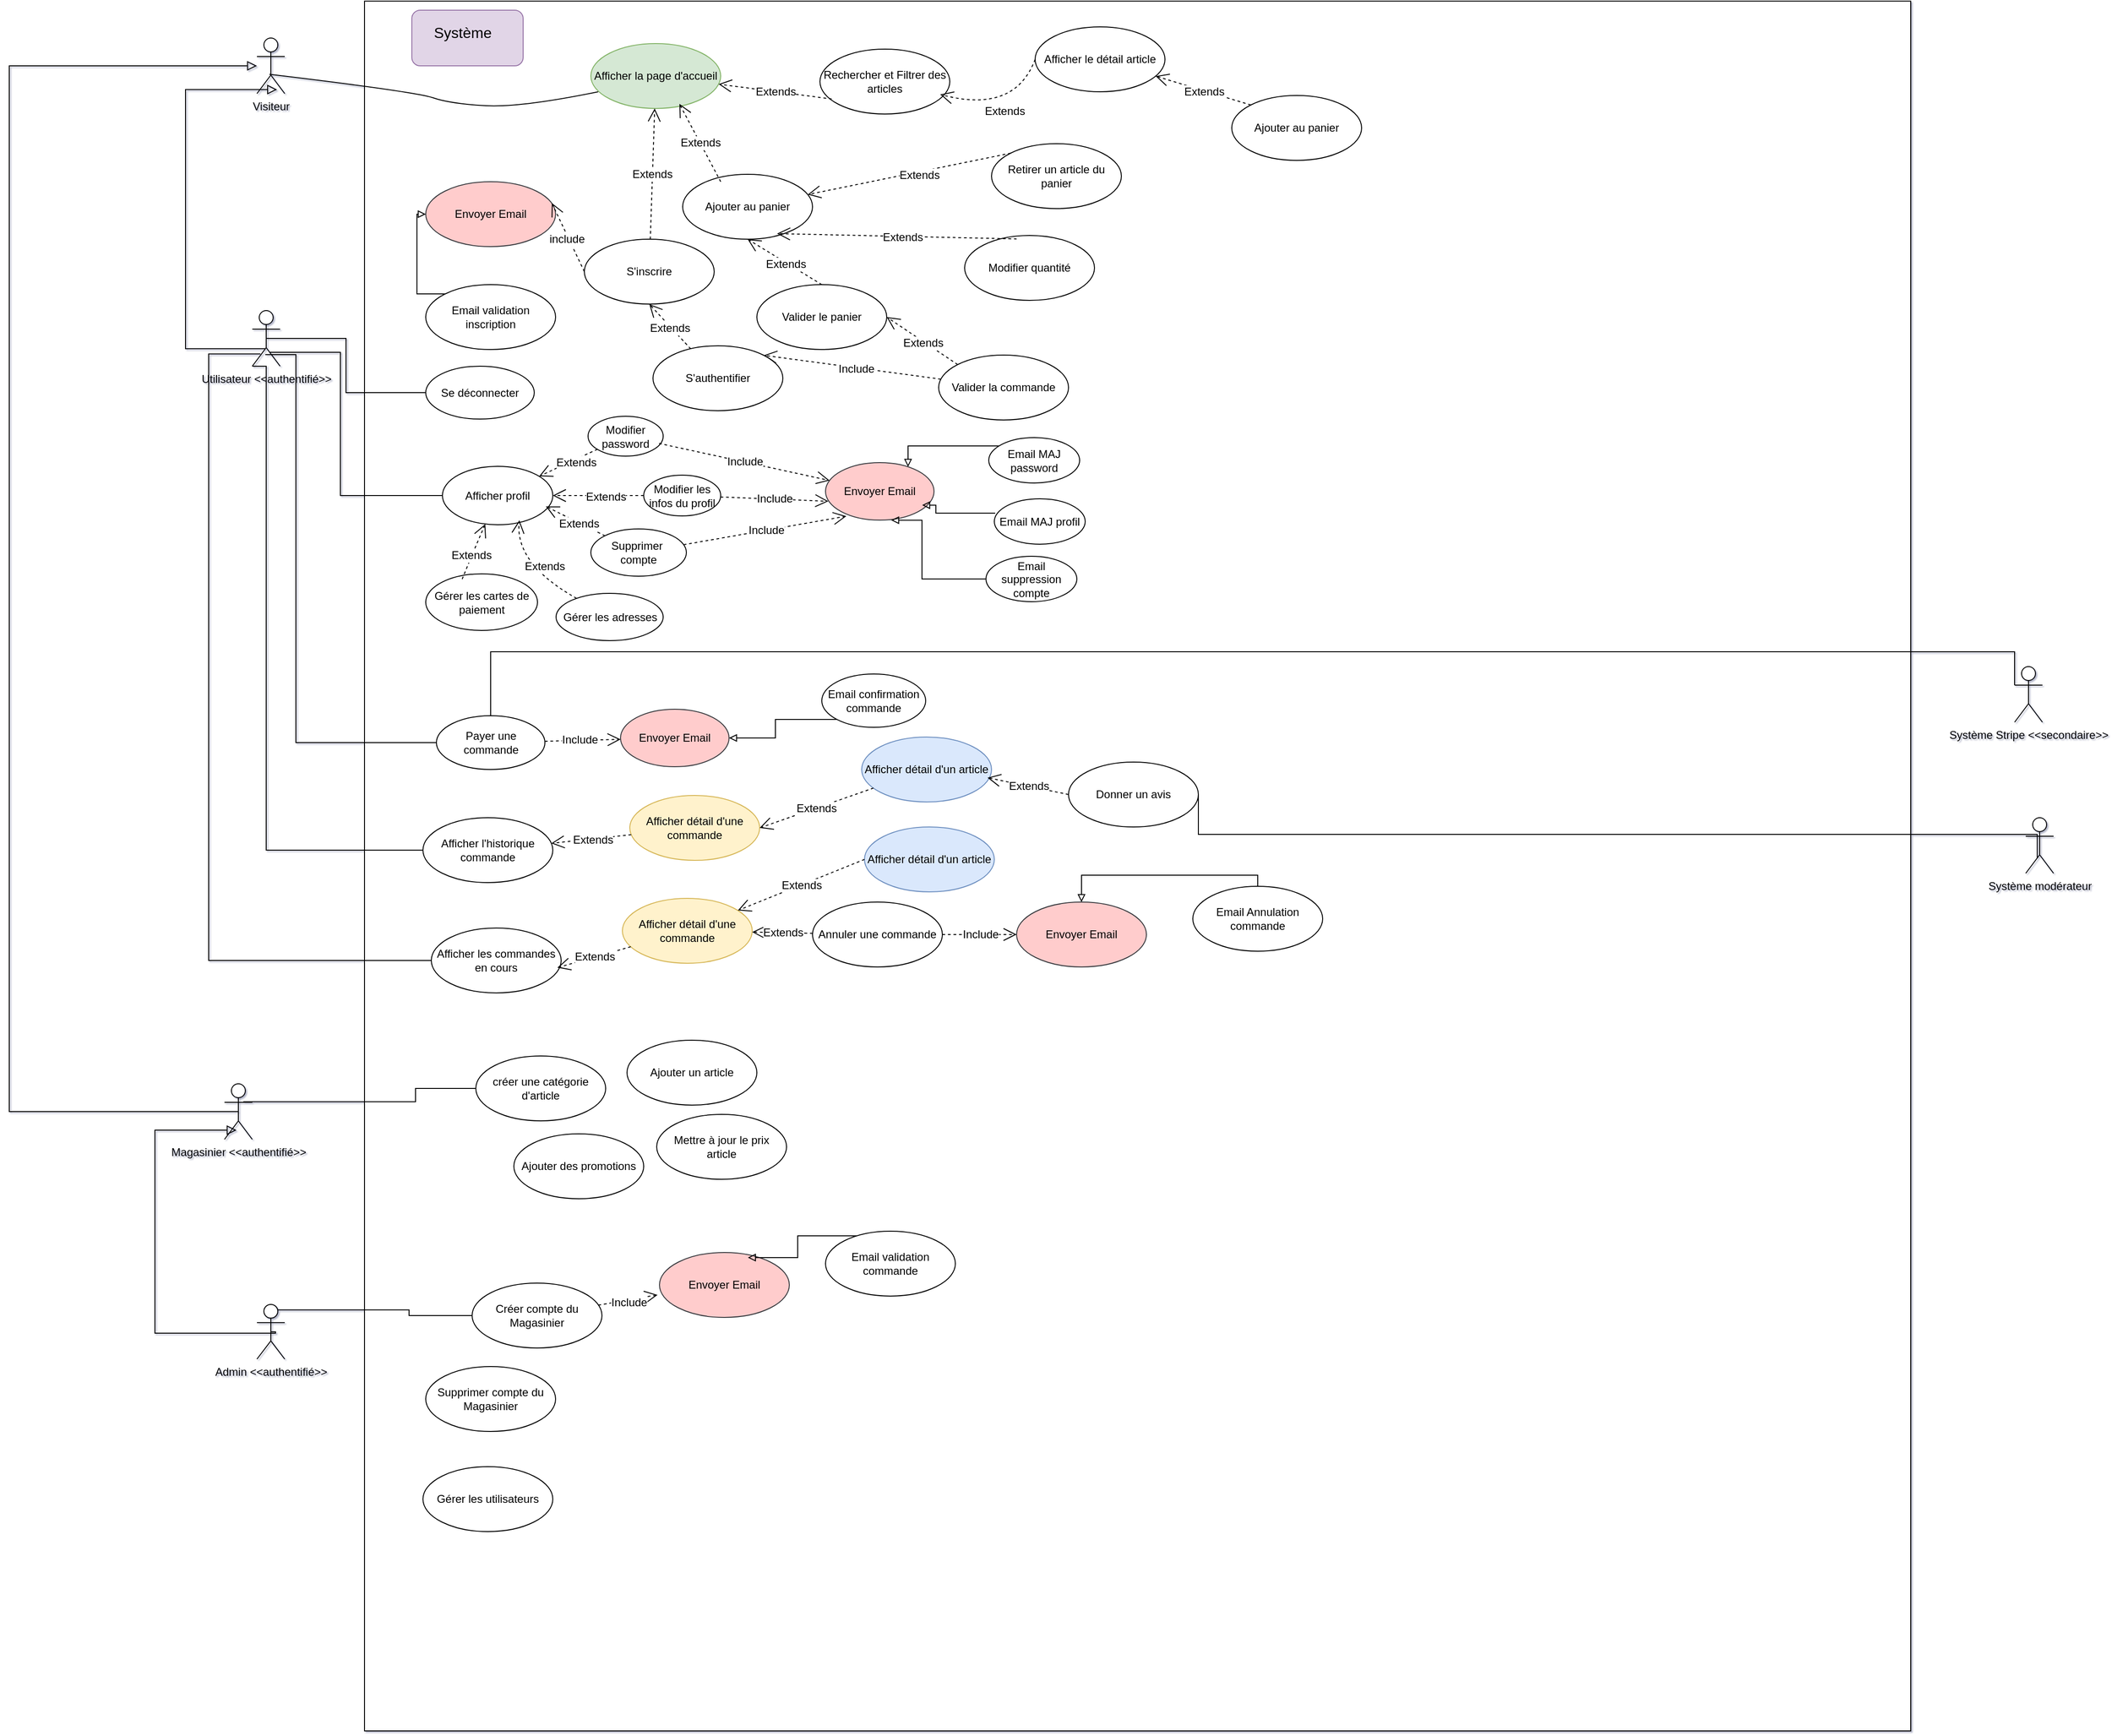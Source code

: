<mxfile version="25.0.1">
  <diagram name="Page-1" id="9c5VqKnEQqEN2nJL3gRs">
    <mxGraphModel dx="4377" dy="2437" grid="0" gridSize="10" guides="1" tooltips="1" connect="1" arrows="1" fold="1" page="0" pageScale="1" pageWidth="827" pageHeight="1169" background="none" math="0" shadow="1">
      <root>
        <mxCell id="0" />
        <mxCell id="1" parent="0" />
        <mxCell id="eptEWOqKpFL5f9zr5Qak-438" value="Visiteur" style="shape=umlActor;verticalLabelPosition=bottom;verticalAlign=top;html=1;" parent="1" vertex="1">
          <mxGeometry x="-490" y="-323" width="30" height="60" as="geometry" />
        </mxCell>
        <mxCell id="eptEWOqKpFL5f9zr5Qak-456" style="edgeStyle=elbowEdgeStyle;rounded=0;orthogonalLoop=1;jettySize=auto;html=1;exitX=0.5;exitY=0.5;exitDx=0;exitDy=0;exitPerimeter=0;fontSize=12;startSize=8;endSize=8;endArrow=block;endFill=0;" parent="1" source="eptEWOqKpFL5f9zr5Qak-439" target="eptEWOqKpFL5f9zr5Qak-438" edge="1">
          <mxGeometry relative="1" as="geometry">
            <Array as="points">
              <mxPoint x="-757" y="259" />
            </Array>
          </mxGeometry>
        </mxCell>
        <mxCell id="eptEWOqKpFL5f9zr5Qak-439" value="Magasinier &amp;lt;&amp;lt;authentifié&amp;gt;&amp;gt;" style="shape=umlActor;verticalLabelPosition=bottom;verticalAlign=top;html=1;" parent="1" vertex="1">
          <mxGeometry x="-525" y="805" width="30" height="60" as="geometry" />
        </mxCell>
        <mxCell id="eptEWOqKpFL5f9zr5Qak-440" value="Utilisateur &amp;lt;&amp;lt;authentifié&amp;gt;&amp;gt;" style="shape=umlActor;verticalLabelPosition=bottom;verticalAlign=top;html=1;" parent="1" vertex="1">
          <mxGeometry x="-495" y="-29" width="30" height="60" as="geometry" />
        </mxCell>
        <mxCell id="eptEWOqKpFL5f9zr5Qak-441" value="Système Stripe &amp;lt;&amp;lt;secondaire&amp;gt;&amp;gt;" style="shape=umlActor;verticalLabelPosition=bottom;verticalAlign=top;html=1;" parent="1" vertex="1">
          <mxGeometry x="1405" y="355" width="30" height="60" as="geometry" />
        </mxCell>
        <mxCell id="eptEWOqKpFL5f9zr5Qak-442" value="" style="rounded=0;whiteSpace=wrap;html=1;" parent="1" vertex="1">
          <mxGeometry x="-374" y="-362.75" width="1667" height="1865.75" as="geometry" />
        </mxCell>
        <mxCell id="eptEWOqKpFL5f9zr5Qak-443" value="" style="rounded=1;whiteSpace=wrap;html=1;fillColor=#e1d5e7;strokeColor=#9673a6;" parent="1" vertex="1">
          <mxGeometry x="-323" y="-353" width="120" height="60" as="geometry" />
        </mxCell>
        <mxCell id="eptEWOqKpFL5f9zr5Qak-444" value="Système" style="text;strokeColor=none;fillColor=none;html=1;align=center;verticalAlign=middle;whiteSpace=wrap;rounded=0;fontSize=16;" parent="1" vertex="1">
          <mxGeometry x="-298" y="-344" width="60" height="30" as="geometry" />
        </mxCell>
        <mxCell id="eptEWOqKpFL5f9zr5Qak-450" value="" style="endArrow=none;html=1;rounded=0;fontSize=12;startSize=8;endSize=8;curved=1;exitX=0.447;exitY=0.653;exitDx=0;exitDy=0;exitPerimeter=0;" parent="1" source="eptEWOqKpFL5f9zr5Qak-438" edge="1">
          <mxGeometry width="50" height="50" relative="1" as="geometry">
            <mxPoint x="299" y="77" as="sourcePoint" />
            <mxPoint x="-122" y="-265" as="targetPoint" />
            <Array as="points">
              <mxPoint x="-319" y="-265" />
              <mxPoint x="-281" y="-252" />
              <mxPoint x="-205" y="-248" />
            </Array>
          </mxGeometry>
        </mxCell>
        <mxCell id="eptEWOqKpFL5f9zr5Qak-453" style="edgeStyle=orthogonalEdgeStyle;rounded=0;orthogonalLoop=1;jettySize=auto;html=1;exitX=0.5;exitY=0.5;exitDx=0;exitDy=0;exitPerimeter=0;fontSize=12;startSize=8;endSize=8;endArrow=block;endFill=0;" parent="1" source="eptEWOqKpFL5f9zr5Qak-451" edge="1">
          <mxGeometry relative="1" as="geometry">
            <Array as="points">
              <mxPoint x="-470" y="1073" />
              <mxPoint x="-470" y="1074" />
              <mxPoint x="-600" y="1074" />
              <mxPoint x="-600" y="855" />
              <mxPoint x="-512" y="855" />
            </Array>
            <mxPoint x="-512" y="855" as="targetPoint" />
          </mxGeometry>
        </mxCell>
        <mxCell id="eptEWOqKpFL5f9zr5Qak-451" value="Admin &amp;lt;&amp;lt;authentifié&amp;gt;&amp;gt;" style="shape=umlActor;verticalLabelPosition=bottom;verticalAlign=top;html=1;" parent="1" vertex="1">
          <mxGeometry x="-490" y="1043" width="30" height="59" as="geometry" />
        </mxCell>
        <mxCell id="eptEWOqKpFL5f9zr5Qak-452" style="edgeStyle=elbowEdgeStyle;rounded=0;orthogonalLoop=1;jettySize=auto;html=1;exitX=0.466;exitY=0.686;exitDx=0;exitDy=0;exitPerimeter=0;entryX=0.722;entryY=0.927;entryDx=0;entryDy=0;entryPerimeter=0;fontSize=12;startSize=8;endSize=8;endArrow=block;endFill=0;" parent="1" source="eptEWOqKpFL5f9zr5Qak-440" target="eptEWOqKpFL5f9zr5Qak-438" edge="1">
          <mxGeometry relative="1" as="geometry">
            <Array as="points">
              <mxPoint x="-567" y="-89" />
            </Array>
          </mxGeometry>
        </mxCell>
        <mxCell id="eptEWOqKpFL5f9zr5Qak-458" value="Rechercher et Filtrer des articles" style="ellipse;whiteSpace=wrap;html=1;" parent="1" vertex="1">
          <mxGeometry x="117" y="-311" width="140" height="70" as="geometry" />
        </mxCell>
        <mxCell id="eptEWOqKpFL5f9zr5Qak-459" value="Afficher la page d&#39;accueil" style="ellipse;whiteSpace=wrap;html=1;fillColor=#d5e8d4;strokeColor=#82b366;" parent="1" vertex="1">
          <mxGeometry x="-130" y="-317" width="140" height="70" as="geometry" />
        </mxCell>
        <mxCell id="eptEWOqKpFL5f9zr5Qak-460" value="Extends" style="endArrow=open;endSize=12;dashed=1;html=1;rounded=0;fontSize=12;curved=1;exitX=0.09;exitY=0.768;exitDx=0;exitDy=0;exitPerimeter=0;" parent="1" source="eptEWOqKpFL5f9zr5Qak-458" target="eptEWOqKpFL5f9zr5Qak-459" edge="1">
          <mxGeometry x="-0.004" width="160" relative="1" as="geometry">
            <mxPoint x="62" y="-177" as="sourcePoint" />
            <mxPoint x="222" y="-177" as="targetPoint" />
            <mxPoint as="offset" />
          </mxGeometry>
        </mxCell>
        <mxCell id="eptEWOqKpFL5f9zr5Qak-461" value="Afficher le détail article" style="ellipse;whiteSpace=wrap;html=1;" parent="1" vertex="1">
          <mxGeometry x="349" y="-335" width="140" height="70" as="geometry" />
        </mxCell>
        <mxCell id="eptEWOqKpFL5f9zr5Qak-462" value="Extends" style="endArrow=open;endSize=12;dashed=1;html=1;rounded=0;fontSize=12;curved=1;exitX=0;exitY=0.5;exitDx=0;exitDy=0;entryX=0.926;entryY=0.698;entryDx=0;entryDy=0;entryPerimeter=0;" parent="1" source="eptEWOqKpFL5f9zr5Qak-461" target="eptEWOqKpFL5f9zr5Qak-458" edge="1">
          <mxGeometry x="0.01" width="160" relative="1" as="geometry">
            <mxPoint x="438" y="-216" as="sourcePoint" />
            <mxPoint x="315" y="-221" as="targetPoint" />
            <Array as="points">
              <mxPoint x="327" y="-241" />
            </Array>
            <mxPoint as="offset" />
          </mxGeometry>
        </mxCell>
        <mxCell id="eptEWOqKpFL5f9zr5Qak-463" value="Ajouter au panier" style="ellipse;whiteSpace=wrap;html=1;" parent="1" vertex="1">
          <mxGeometry x="561" y="-261" width="140" height="70" as="geometry" />
        </mxCell>
        <mxCell id="eptEWOqKpFL5f9zr5Qak-465" value="Extends" style="endArrow=open;endSize=12;dashed=1;html=1;rounded=0;fontSize=12;curved=1;exitX=0;exitY=0;exitDx=0;exitDy=0;" parent="1" source="eptEWOqKpFL5f9zr5Qak-463" target="eptEWOqKpFL5f9zr5Qak-461" edge="1">
          <mxGeometry x="-0.033" y="1" width="160" relative="1" as="geometry">
            <mxPoint x="607" y="-241" as="sourcePoint" />
            <mxPoint x="512" y="-249" as="targetPoint" />
            <mxPoint as="offset" />
          </mxGeometry>
        </mxCell>
        <mxCell id="eptEWOqKpFL5f9zr5Qak-466" value="Ajouter au panier" style="ellipse;whiteSpace=wrap;html=1;" parent="1" vertex="1">
          <mxGeometry x="-31" y="-176" width="140" height="70" as="geometry" />
        </mxCell>
        <mxCell id="eptEWOqKpFL5f9zr5Qak-467" value="Extends" style="endArrow=open;endSize=12;dashed=1;html=1;rounded=0;fontSize=12;curved=1;exitX=0.293;exitY=0.114;exitDx=0;exitDy=0;exitPerimeter=0;entryX=0.682;entryY=0.929;entryDx=0;entryDy=0;entryPerimeter=0;" parent="1" source="eptEWOqKpFL5f9zr5Qak-466" target="eptEWOqKpFL5f9zr5Qak-459" edge="1">
          <mxGeometry x="-0.004" width="160" relative="1" as="geometry">
            <mxPoint x="94" y="-221" as="sourcePoint" />
            <mxPoint x="7" y="-226" as="targetPoint" />
            <mxPoint as="offset" />
          </mxGeometry>
        </mxCell>
        <mxCell id="eptEWOqKpFL5f9zr5Qak-468" value="Retirer un article du panier" style="ellipse;whiteSpace=wrap;html=1;" parent="1" vertex="1">
          <mxGeometry x="302" y="-209" width="140" height="70" as="geometry" />
        </mxCell>
        <mxCell id="eptEWOqKpFL5f9zr5Qak-469" value="Extends" style="endArrow=open;endSize=12;dashed=1;html=1;rounded=0;fontSize=12;curved=1;exitX=0;exitY=0;exitDx=0;exitDy=0;" parent="1" source="eptEWOqKpFL5f9zr5Qak-468" target="eptEWOqKpFL5f9zr5Qak-466" edge="1">
          <mxGeometry x="-0.093" y="4" width="160" relative="1" as="geometry">
            <mxPoint x="313" y="-135" as="sourcePoint" />
            <mxPoint x="243" y="-181" as="targetPoint" />
            <mxPoint as="offset" />
          </mxGeometry>
        </mxCell>
        <mxCell id="eptEWOqKpFL5f9zr5Qak-470" value="Modifier quantité" style="ellipse;whiteSpace=wrap;html=1;" parent="1" vertex="1">
          <mxGeometry x="273" y="-110" width="140" height="70" as="geometry" />
        </mxCell>
        <mxCell id="eptEWOqKpFL5f9zr5Qak-471" value="Extends" style="endArrow=open;endSize=12;dashed=1;html=1;rounded=0;fontSize=12;curved=1;exitX=0.4;exitY=0.053;exitDx=0;exitDy=0;entryX=0.727;entryY=0.914;entryDx=0;entryDy=0;entryPerimeter=0;exitPerimeter=0;" parent="1" source="eptEWOqKpFL5f9zr5Qak-470" target="eptEWOqKpFL5f9zr5Qak-466" edge="1">
          <mxGeometry x="-0.051" y="1" width="160" relative="1" as="geometry">
            <mxPoint x="183" y="-101" as="sourcePoint" />
            <mxPoint x="63" y="-104" as="targetPoint" />
            <mxPoint x="-1" as="offset" />
          </mxGeometry>
        </mxCell>
        <mxCell id="eptEWOqKpFL5f9zr5Qak-472" value="Valider le panier" style="ellipse;whiteSpace=wrap;html=1;" parent="1" vertex="1">
          <mxGeometry x="49" y="-57" width="140" height="70" as="geometry" />
        </mxCell>
        <mxCell id="eptEWOqKpFL5f9zr5Qak-477" value="Extends" style="endArrow=open;endSize=12;dashed=1;html=1;rounded=0;fontSize=12;curved=1;exitX=0.5;exitY=0;exitDx=0;exitDy=0;entryX=0.5;entryY=1;entryDx=0;entryDy=0;" parent="1" source="eptEWOqKpFL5f9zr5Qak-472" target="eptEWOqKpFL5f9zr5Qak-466" edge="1">
          <mxGeometry x="-0.051" y="1" width="160" relative="1" as="geometry">
            <mxPoint x="178" y="-76" as="sourcePoint" />
            <mxPoint x="-6" y="-77" as="targetPoint" />
            <mxPoint x="-1" as="offset" />
          </mxGeometry>
        </mxCell>
        <mxCell id="eptEWOqKpFL5f9zr5Qak-478" value="Valider la commande" style="ellipse;whiteSpace=wrap;html=1;" parent="1" vertex="1">
          <mxGeometry x="245" y="19" width="140" height="70" as="geometry" />
        </mxCell>
        <mxCell id="eptEWOqKpFL5f9zr5Qak-479" value="S&#39;authentifier" style="ellipse;whiteSpace=wrap;html=1;" parent="1" vertex="1">
          <mxGeometry x="-63" y="9" width="140" height="70" as="geometry" />
        </mxCell>
        <mxCell id="eptEWOqKpFL5f9zr5Qak-480" value="Extends" style="endArrow=open;endSize=12;dashed=1;html=1;rounded=0;fontSize=12;curved=1;exitX=0;exitY=0;exitDx=0;exitDy=0;entryX=1;entryY=0.5;entryDx=0;entryDy=0;" parent="1" source="eptEWOqKpFL5f9zr5Qak-478" target="eptEWOqKpFL5f9zr5Qak-472" edge="1">
          <mxGeometry x="-0.051" y="1" width="160" relative="1" as="geometry">
            <mxPoint x="261" y="-28" as="sourcePoint" />
            <mxPoint x="77" y="-29" as="targetPoint" />
            <mxPoint x="-1" as="offset" />
          </mxGeometry>
        </mxCell>
        <mxCell id="eptEWOqKpFL5f9zr5Qak-481" value="Include" style="endArrow=open;endSize=12;dashed=1;html=1;rounded=0;fontSize=12;curved=1;entryX=1;entryY=0;entryDx=0;entryDy=0;" parent="1" source="eptEWOqKpFL5f9zr5Qak-478" target="eptEWOqKpFL5f9zr5Qak-479" edge="1">
          <mxGeometry x="-0.051" y="1" width="160" relative="1" as="geometry">
            <mxPoint x="265" y="57" as="sourcePoint" />
            <mxPoint x="140" y="34" as="targetPoint" />
            <mxPoint x="-1" as="offset" />
          </mxGeometry>
        </mxCell>
        <mxCell id="eptEWOqKpFL5f9zr5Qak-482" value="S&#39;inscrire" style="ellipse;whiteSpace=wrap;html=1;" parent="1" vertex="1">
          <mxGeometry x="-137" y="-106" width="140" height="70" as="geometry" />
        </mxCell>
        <mxCell id="eptEWOqKpFL5f9zr5Qak-483" value="Extends" style="endArrow=open;endSize=12;dashed=1;html=1;rounded=0;fontSize=12;curved=1;" parent="1" source="eptEWOqKpFL5f9zr5Qak-482" target="eptEWOqKpFL5f9zr5Qak-459" edge="1">
          <mxGeometry x="-0.004" width="160" relative="1" as="geometry">
            <mxPoint x="-108" y="-137" as="sourcePoint" />
            <mxPoint x="-121" y="-203" as="targetPoint" />
            <mxPoint as="offset" />
          </mxGeometry>
        </mxCell>
        <mxCell id="eptEWOqKpFL5f9zr5Qak-484" value="Extends" style="endArrow=open;endSize=12;dashed=1;html=1;rounded=0;fontSize=12;curved=1;entryX=0.5;entryY=1;entryDx=0;entryDy=0;" parent="1" source="eptEWOqKpFL5f9zr5Qak-479" target="eptEWOqKpFL5f9zr5Qak-482" edge="1">
          <mxGeometry x="-0.051" y="1" width="160" relative="1" as="geometry">
            <mxPoint x="117" y="161" as="sourcePoint" />
            <mxPoint x="-8" y="138" as="targetPoint" />
            <mxPoint x="-1" as="offset" />
          </mxGeometry>
        </mxCell>
        <mxCell id="eptEWOqKpFL5f9zr5Qak-486" value="Donner un avis" style="ellipse;whiteSpace=wrap;html=1;" parent="1" vertex="1">
          <mxGeometry x="385" y="458" width="140" height="70" as="geometry" />
        </mxCell>
        <mxCell id="eptEWOqKpFL5f9zr5Qak-487" value="Afficher détail d&#39;un article" style="ellipse;whiteSpace=wrap;html=1;fillColor=#dae8fc;strokeColor=#6c8ebf;" parent="1" vertex="1">
          <mxGeometry x="162" y="431" width="140" height="70" as="geometry" />
        </mxCell>
        <mxCell id="eptEWOqKpFL5f9zr5Qak-490" value="Afficher l&#39;historique commande" style="ellipse;whiteSpace=wrap;html=1;" parent="1" vertex="1">
          <mxGeometry x="-311" y="518" width="140" height="70" as="geometry" />
        </mxCell>
        <mxCell id="TKQqoJFlodi9gz9uk7SD-3" value="Afficher les commandes en cours" style="ellipse;whiteSpace=wrap;html=1;" parent="1" vertex="1">
          <mxGeometry x="-302" y="637" width="140" height="70" as="geometry" />
        </mxCell>
        <mxCell id="TKQqoJFlodi9gz9uk7SD-8" value="" style="endArrow=none;html=1;rounded=0;exitX=0.5;exitY=0;exitDx=0;exitDy=0;entryX=0;entryY=0.333;entryDx=0;entryDy=0;entryPerimeter=0;edgeStyle=elbowEdgeStyle;elbow=vertical;" parent="1" source="gUUMjSr0hA3NpXQRJFyO-8" target="eptEWOqKpFL5f9zr5Qak-441" edge="1">
          <mxGeometry width="50" height="50" relative="1" as="geometry">
            <mxPoint x="-234" y="342.02" as="sourcePoint" />
            <mxPoint x="1419.66" y="197" as="targetPoint" />
            <Array as="points">
              <mxPoint x="599" y="339" />
            </Array>
          </mxGeometry>
        </mxCell>
        <mxCell id="gUUMjSr0hA3NpXQRJFyO-1" value="Envoyer Email" style="ellipse;whiteSpace=wrap;html=1;fillColor=#ffcccc;strokeColor=#36393d;" vertex="1" parent="1">
          <mxGeometry x="-308" y="-168" width="140" height="70" as="geometry" />
        </mxCell>
        <mxCell id="gUUMjSr0hA3NpXQRJFyO-2" value="Email validation inscription" style="ellipse;whiteSpace=wrap;html=1;" vertex="1" parent="1">
          <mxGeometry x="-308" y="-57" width="140" height="70" as="geometry" />
        </mxCell>
        <mxCell id="gUUMjSr0hA3NpXQRJFyO-3" style="edgeStyle=elbowEdgeStyle;rounded=0;orthogonalLoop=1;jettySize=auto;html=1;fontSize=12;endArrow=block;endFill=0;" edge="1" parent="1" source="gUUMjSr0hA3NpXQRJFyO-2" target="gUUMjSr0hA3NpXQRJFyO-1">
          <mxGeometry relative="1" as="geometry">
            <Array as="points">
              <mxPoint x="-317.5" y="-47" />
            </Array>
            <mxPoint x="-231.5" y="54" as="sourcePoint" />
            <mxPoint x="-218.5" y="-225" as="targetPoint" />
          </mxGeometry>
        </mxCell>
        <mxCell id="gUUMjSr0hA3NpXQRJFyO-4" value="include" style="endArrow=open;endSize=12;dashed=1;html=1;rounded=0;fontSize=12;curved=1;entryX=0.971;entryY=0.329;entryDx=0;entryDy=0;entryPerimeter=0;exitX=0;exitY=0.5;exitDx=0;exitDy=0;" edge="1" parent="1" source="eptEWOqKpFL5f9zr5Qak-482" target="gUUMjSr0hA3NpXQRJFyO-1">
          <mxGeometry x="-0.051" y="1" width="160" relative="1" as="geometry">
            <mxPoint x="-148" y="-62" as="sourcePoint" />
            <mxPoint x="-119" y="-179" as="targetPoint" />
            <mxPoint x="-1" as="offset" />
          </mxGeometry>
        </mxCell>
        <mxCell id="gUUMjSr0hA3NpXQRJFyO-5" value="Se déconnecter" style="ellipse;whiteSpace=wrap;html=1;" vertex="1" parent="1">
          <mxGeometry x="-308" y="31" width="117" height="57" as="geometry" />
        </mxCell>
        <mxCell id="gUUMjSr0hA3NpXQRJFyO-6" value="" style="endArrow=none;html=1;rounded=0;fontSize=12;startSize=8;endSize=8;exitX=0.5;exitY=0.5;exitDx=0;exitDy=0;exitPerimeter=0;edgeStyle=elbowEdgeStyle;" edge="1" parent="1" source="eptEWOqKpFL5f9zr5Qak-440" target="gUUMjSr0hA3NpXQRJFyO-5">
          <mxGeometry width="50" height="50" relative="1" as="geometry">
            <mxPoint x="-482" y="27" as="sourcePoint" />
            <mxPoint x="-189" y="78" as="targetPoint" />
          </mxGeometry>
        </mxCell>
        <mxCell id="gUUMjSr0hA3NpXQRJFyO-8" value="Payer une commande" style="ellipse;whiteSpace=wrap;html=1;" vertex="1" parent="1">
          <mxGeometry x="-296.5" y="408" width="117" height="58" as="geometry" />
        </mxCell>
        <mxCell id="gUUMjSr0hA3NpXQRJFyO-9" value="Envoyer Email" style="ellipse;whiteSpace=wrap;html=1;fillColor=#ffcccc;strokeColor=#36393d;" vertex="1" parent="1">
          <mxGeometry x="-98" y="401" width="117" height="62" as="geometry" />
        </mxCell>
        <mxCell id="gUUMjSr0hA3NpXQRJFyO-10" value="Include" style="endArrow=open;endSize=12;dashed=1;html=1;rounded=0;fontSize=12;curved=1;" edge="1" parent="1" source="gUUMjSr0hA3NpXQRJFyO-8" target="gUUMjSr0hA3NpXQRJFyO-9">
          <mxGeometry x="-0.051" y="1" width="160" relative="1" as="geometry">
            <mxPoint x="-67" y="334" as="sourcePoint" />
            <mxPoint x="-117" y="257" as="targetPoint" />
            <mxPoint x="-1" as="offset" />
          </mxGeometry>
        </mxCell>
        <mxCell id="gUUMjSr0hA3NpXQRJFyO-11" value="Email confirmation commande" style="ellipse;whiteSpace=wrap;html=1;" vertex="1" parent="1">
          <mxGeometry x="119" y="363" width="112" height="57.5" as="geometry" />
        </mxCell>
        <mxCell id="gUUMjSr0hA3NpXQRJFyO-12" style="edgeStyle=elbowEdgeStyle;rounded=0;orthogonalLoop=1;jettySize=auto;html=1;fontSize=12;endArrow=block;endFill=0;exitX=0;exitY=1;exitDx=0;exitDy=0;entryX=1;entryY=0.5;entryDx=0;entryDy=0;" edge="1" parent="1" source="gUUMjSr0hA3NpXQRJFyO-11" target="gUUMjSr0hA3NpXQRJFyO-9">
          <mxGeometry relative="1" as="geometry">
            <Array as="points">
              <mxPoint x="69" y="365" />
            </Array>
            <mxPoint x="-31" y="394" as="sourcePoint" />
            <mxPoint x="-52" y="308" as="targetPoint" />
          </mxGeometry>
        </mxCell>
        <mxCell id="gUUMjSr0hA3NpXQRJFyO-15" value="" style="endArrow=none;html=1;rounded=0;edgeStyle=elbowEdgeStyle;" edge="1" parent="1" target="gUUMjSr0hA3NpXQRJFyO-8">
          <mxGeometry width="50" height="50" relative="1" as="geometry">
            <mxPoint x="-481" y="18.5" as="sourcePoint" />
            <mxPoint x="140" y="461.5" as="targetPoint" />
            <Array as="points">
              <mxPoint x="-448" y="132" />
            </Array>
          </mxGeometry>
        </mxCell>
        <mxCell id="gUUMjSr0hA3NpXQRJFyO-16" value="" style="endArrow=none;html=1;rounded=0;exitX=0;exitY=1;exitDx=0;exitDy=0;exitPerimeter=0;edgeStyle=elbowEdgeStyle;" edge="1" parent="1" source="eptEWOqKpFL5f9zr5Qak-440" target="eptEWOqKpFL5f9zr5Qak-490">
          <mxGeometry width="50" height="50" relative="1" as="geometry">
            <mxPoint x="-511" y="178" as="sourcePoint" />
            <mxPoint x="-296" y="354.5" as="targetPoint" />
            <Array as="points">
              <mxPoint x="-480" y="191" />
            </Array>
          </mxGeometry>
        </mxCell>
        <mxCell id="gUUMjSr0hA3NpXQRJFyO-17" value="Afficher détail d&#39;une commande" style="ellipse;whiteSpace=wrap;html=1;fillColor=#fff2cc;strokeColor=#d6b656;" vertex="1" parent="1">
          <mxGeometry x="-88" y="494" width="140" height="70" as="geometry" />
        </mxCell>
        <mxCell id="gUUMjSr0hA3NpXQRJFyO-18" value="Extends" style="endArrow=open;endSize=12;dashed=1;html=1;rounded=0;fontSize=12;curved=1;" edge="1" parent="1" source="gUUMjSr0hA3NpXQRJFyO-17" target="eptEWOqKpFL5f9zr5Qak-490">
          <mxGeometry x="-0.051" y="1" width="160" relative="1" as="geometry">
            <mxPoint x="-46" y="542" as="sourcePoint" />
            <mxPoint x="-96" y="465" as="targetPoint" />
            <mxPoint x="-1" as="offset" />
          </mxGeometry>
        </mxCell>
        <mxCell id="gUUMjSr0hA3NpXQRJFyO-20" value="Extends" style="endArrow=open;endSize=12;dashed=1;html=1;rounded=0;fontSize=12;curved=1;entryX=1;entryY=0.5;entryDx=0;entryDy=0;" edge="1" parent="1" source="eptEWOqKpFL5f9zr5Qak-487" target="gUUMjSr0hA3NpXQRJFyO-17">
          <mxGeometry x="0.012" width="160" relative="1" as="geometry">
            <mxPoint x="182" y="320" as="sourcePoint" />
            <mxPoint x="101" y="320" as="targetPoint" />
            <mxPoint x="1" as="offset" />
          </mxGeometry>
        </mxCell>
        <mxCell id="gUUMjSr0hA3NpXQRJFyO-21" value="Extends" style="endArrow=open;endSize=12;dashed=1;html=1;rounded=0;fontSize=12;curved=1;entryX=0.969;entryY=0.626;entryDx=0;entryDy=0;exitX=0;exitY=0.5;exitDx=0;exitDy=0;entryPerimeter=0;" edge="1" parent="1" source="eptEWOqKpFL5f9zr5Qak-486" target="eptEWOqKpFL5f9zr5Qak-487">
          <mxGeometry x="-0.012" width="160" relative="1" as="geometry">
            <mxPoint x="397" y="330" as="sourcePoint" />
            <mxPoint x="316" y="330" as="targetPoint" />
            <mxPoint as="offset" />
          </mxGeometry>
        </mxCell>
        <mxCell id="gUUMjSr0hA3NpXQRJFyO-23" value="" style="endArrow=none;html=1;rounded=0;exitX=0.292;exitY=0.779;exitDx=0;exitDy=0;exitPerimeter=0;edgeStyle=elbowEdgeStyle;" edge="1" parent="1" source="eptEWOqKpFL5f9zr5Qak-440" target="TKQqoJFlodi9gz9uk7SD-3">
          <mxGeometry width="50" height="50" relative="1" as="geometry">
            <mxPoint x="-541" y="72" as="sourcePoint" />
            <mxPoint x="-323" y="381" as="targetPoint" />
            <Array as="points">
              <mxPoint x="-542" y="224" />
            </Array>
          </mxGeometry>
        </mxCell>
        <mxCell id="gUUMjSr0hA3NpXQRJFyO-24" value="Afficher détail d&#39;une commande" style="ellipse;whiteSpace=wrap;html=1;fillColor=#fff2cc;strokeColor=#d6b656;" vertex="1" parent="1">
          <mxGeometry x="-96" y="605" width="140" height="70" as="geometry" />
        </mxCell>
        <mxCell id="gUUMjSr0hA3NpXQRJFyO-25" value="Extends" style="endArrow=open;endSize=12;dashed=1;html=1;rounded=0;fontSize=12;curved=1;entryX=0.971;entryY=0.61;entryDx=0;entryDy=0;entryPerimeter=0;" edge="1" parent="1" source="gUUMjSr0hA3NpXQRJFyO-24" target="TKQqoJFlodi9gz9uk7SD-3">
          <mxGeometry x="-0.012" width="160" relative="1" as="geometry">
            <mxPoint x="-58" y="439" as="sourcePoint" />
            <mxPoint x="-139" y="439" as="targetPoint" />
            <mxPoint as="offset" />
          </mxGeometry>
        </mxCell>
        <mxCell id="gUUMjSr0hA3NpXQRJFyO-26" value="Afficher détail d&#39;un article" style="ellipse;whiteSpace=wrap;html=1;fillColor=#dae8fc;strokeColor=#6c8ebf;" vertex="1" parent="1">
          <mxGeometry x="165" y="528" width="140" height="70" as="geometry" />
        </mxCell>
        <mxCell id="gUUMjSr0hA3NpXQRJFyO-27" value="Extends" style="endArrow=open;endSize=12;dashed=1;html=1;rounded=0;fontSize=12;curved=1;exitX=0;exitY=0.5;exitDx=0;exitDy=0;" edge="1" parent="1" source="gUUMjSr0hA3NpXQRJFyO-26" target="gUUMjSr0hA3NpXQRJFyO-24">
          <mxGeometry x="0.012" width="160" relative="1" as="geometry">
            <mxPoint x="152" y="453.09" as="sourcePoint" />
            <mxPoint x="71" y="453.09" as="targetPoint" />
            <mxPoint x="1" as="offset" />
          </mxGeometry>
        </mxCell>
        <mxCell id="gUUMjSr0hA3NpXQRJFyO-28" value="Annuler une commande" style="ellipse;whiteSpace=wrap;html=1;" vertex="1" parent="1">
          <mxGeometry x="109" y="609" width="140" height="70" as="geometry" />
        </mxCell>
        <mxCell id="gUUMjSr0hA3NpXQRJFyO-29" value="Extends" style="endArrow=open;endSize=12;dashed=1;html=1;rounded=0;fontSize=12;curved=1;" edge="1" parent="1" source="gUUMjSr0hA3NpXQRJFyO-28" target="gUUMjSr0hA3NpXQRJFyO-24">
          <mxGeometry x="0.012" width="160" relative="1" as="geometry">
            <mxPoint x="147" y="525" as="sourcePoint" />
            <mxPoint x="53" y="519" as="targetPoint" />
            <mxPoint x="1" as="offset" />
          </mxGeometry>
        </mxCell>
        <mxCell id="gUUMjSr0hA3NpXQRJFyO-30" value="Envoyer Email" style="ellipse;whiteSpace=wrap;html=1;fillColor=#ffcccc;strokeColor=#36393d;" vertex="1" parent="1">
          <mxGeometry x="329" y="609" width="140" height="70" as="geometry" />
        </mxCell>
        <mxCell id="gUUMjSr0hA3NpXQRJFyO-31" value="Include" style="endArrow=open;endSize=12;dashed=1;html=1;rounded=0;fontSize=12;curved=1;exitX=1;exitY=0.5;exitDx=0;exitDy=0;entryX=0;entryY=0.5;entryDx=0;entryDy=0;" edge="1" parent="1" source="gUUMjSr0hA3NpXQRJFyO-28" target="gUUMjSr0hA3NpXQRJFyO-30">
          <mxGeometry x="0.029" width="160" relative="1" as="geometry">
            <mxPoint x="268" y="547" as="sourcePoint" />
            <mxPoint x="330" y="548" as="targetPoint" />
            <mxPoint as="offset" />
            <Array as="points" />
          </mxGeometry>
        </mxCell>
        <mxCell id="gUUMjSr0hA3NpXQRJFyO-32" value="Email Annulation commande" style="ellipse;whiteSpace=wrap;html=1;" vertex="1" parent="1">
          <mxGeometry x="519" y="592" width="140" height="70" as="geometry" />
        </mxCell>
        <mxCell id="gUUMjSr0hA3NpXQRJFyO-33" style="edgeStyle=elbowEdgeStyle;rounded=0;orthogonalLoop=1;jettySize=auto;html=1;fontSize=12;endArrow=block;endFill=0;" edge="1" parent="1" source="gUUMjSr0hA3NpXQRJFyO-32" target="gUUMjSr0hA3NpXQRJFyO-30">
          <mxGeometry relative="1" as="geometry">
            <Array as="points">
              <mxPoint x="477" y="580" />
            </Array>
            <mxPoint x="445" y="432" as="sourcePoint" />
            <mxPoint x="377" y="433" as="targetPoint" />
          </mxGeometry>
        </mxCell>
        <mxCell id="gUUMjSr0hA3NpXQRJFyO-34" value="Afficher profil" style="ellipse;whiteSpace=wrap;html=1;" vertex="1" parent="1">
          <mxGeometry x="-290" y="139" width="119" height="63" as="geometry" />
        </mxCell>
        <mxCell id="gUUMjSr0hA3NpXQRJFyO-35" value="" style="endArrow=none;html=1;rounded=0;fontSize=12;startSize=8;endSize=8;exitX=0.623;exitY=0.751;exitDx=0;exitDy=0;exitPerimeter=0;edgeStyle=elbowEdgeStyle;" edge="1" parent="1" source="eptEWOqKpFL5f9zr5Qak-440" target="gUUMjSr0hA3NpXQRJFyO-34">
          <mxGeometry width="50" height="50" relative="1" as="geometry">
            <mxPoint x="-475" y="54" as="sourcePoint" />
            <mxPoint x="-272" y="117" as="targetPoint" />
            <Array as="points">
              <mxPoint x="-400" y="81" />
            </Array>
          </mxGeometry>
        </mxCell>
        <mxCell id="gUUMjSr0hA3NpXQRJFyO-36" value="Modifier les infos du profil" style="ellipse;whiteSpace=wrap;html=1;" vertex="1" parent="1">
          <mxGeometry x="-73" y="148.5" width="83" height="44" as="geometry" />
        </mxCell>
        <mxCell id="gUUMjSr0hA3NpXQRJFyO-37" value="Modifier password" style="ellipse;whiteSpace=wrap;html=1;" vertex="1" parent="1">
          <mxGeometry x="-133" y="85" width="81" height="43" as="geometry" />
        </mxCell>
        <mxCell id="gUUMjSr0hA3NpXQRJFyO-38" value="Extends" style="endArrow=open;endSize=12;dashed=1;html=1;rounded=0;fontSize=12;curved=1;" edge="1" parent="1" source="gUUMjSr0hA3NpXQRJFyO-37" target="gUUMjSr0hA3NpXQRJFyO-34">
          <mxGeometry x="-0.221" y="3" width="160" relative="1" as="geometry">
            <mxPoint x="-102" y="133" as="sourcePoint" />
            <mxPoint x="-179" y="82" as="targetPoint" />
            <mxPoint as="offset" />
          </mxGeometry>
        </mxCell>
        <mxCell id="gUUMjSr0hA3NpXQRJFyO-39" value="Extends" style="endArrow=open;endSize=12;dashed=1;html=1;rounded=0;fontSize=12;curved=1;" edge="1" parent="1" source="gUUMjSr0hA3NpXQRJFyO-36" target="gUUMjSr0hA3NpXQRJFyO-34">
          <mxGeometry x="-0.148" y="1" width="160" relative="1" as="geometry">
            <mxPoint x="-137" y="110" as="sourcePoint" />
            <mxPoint x="-188" y="140" as="targetPoint" />
            <mxPoint as="offset" />
          </mxGeometry>
        </mxCell>
        <mxCell id="gUUMjSr0hA3NpXQRJFyO-40" value="Supprimer&amp;nbsp; compte" style="ellipse;whiteSpace=wrap;html=1;" vertex="1" parent="1">
          <mxGeometry x="-130" y="206.5" width="103" height="51" as="geometry" />
        </mxCell>
        <mxCell id="gUUMjSr0hA3NpXQRJFyO-41" value="Extends" style="endArrow=open;endSize=12;dashed=1;html=1;rounded=0;fontSize=12;curved=1;entryX=0.937;entryY=0.686;entryDx=0;entryDy=0;entryPerimeter=0;" edge="1" parent="1" source="gUUMjSr0hA3NpXQRJFyO-40" target="gUUMjSr0hA3NpXQRJFyO-34">
          <mxGeometry x="-0.148" y="1" width="160" relative="1" as="geometry">
            <mxPoint x="-73" y="143" as="sourcePoint" />
            <mxPoint x="-167" y="167" as="targetPoint" />
            <mxPoint as="offset" />
          </mxGeometry>
        </mxCell>
        <mxCell id="gUUMjSr0hA3NpXQRJFyO-42" value="Envoyer Email" style="ellipse;whiteSpace=wrap;html=1;fillColor=#ffcccc;strokeColor=#36393d;" vertex="1" parent="1">
          <mxGeometry x="123" y="135" width="117" height="62" as="geometry" />
        </mxCell>
        <mxCell id="gUUMjSr0hA3NpXQRJFyO-44" value="Include" style="endArrow=open;endSize=12;dashed=1;html=1;rounded=0;fontSize=12;curved=1;exitX=0.945;exitY=0.681;exitDx=0;exitDy=0;exitPerimeter=0;" edge="1" parent="1" source="gUUMjSr0hA3NpXQRJFyO-37" target="gUUMjSr0hA3NpXQRJFyO-42">
          <mxGeometry x="0.01" width="160" relative="1" as="geometry">
            <mxPoint x="44" y="107" as="sourcePoint" />
            <mxPoint x="-19" y="136" as="targetPoint" />
            <mxPoint as="offset" />
          </mxGeometry>
        </mxCell>
        <mxCell id="gUUMjSr0hA3NpXQRJFyO-45" value="Include" style="endArrow=open;endSize=12;dashed=1;html=1;rounded=0;fontSize=12;curved=1;entryX=0.026;entryY=0.672;entryDx=0;entryDy=0;entryPerimeter=0;" edge="1" parent="1" source="gUUMjSr0hA3NpXQRJFyO-36" target="gUUMjSr0hA3NpXQRJFyO-42">
          <mxGeometry x="0.01" width="160" relative="1" as="geometry">
            <mxPoint x="-19" y="157" as="sourcePoint" />
            <mxPoint x="189" y="202" as="targetPoint" />
            <mxPoint as="offset" />
          </mxGeometry>
        </mxCell>
        <mxCell id="gUUMjSr0hA3NpXQRJFyO-46" value="Include" style="endArrow=open;endSize=12;dashed=1;html=1;rounded=0;fontSize=12;curved=1;entryX=0.192;entryY=0.932;entryDx=0;entryDy=0;entryPerimeter=0;" edge="1" parent="1" source="gUUMjSr0hA3NpXQRJFyO-40" target="gUUMjSr0hA3NpXQRJFyO-42">
          <mxGeometry x="0.01" width="160" relative="1" as="geometry">
            <mxPoint x="19" y="175" as="sourcePoint" />
            <mxPoint x="142" y="159" as="targetPoint" />
            <mxPoint as="offset" />
          </mxGeometry>
        </mxCell>
        <mxCell id="gUUMjSr0hA3NpXQRJFyO-47" value="Email MAJ password" style="ellipse;whiteSpace=wrap;html=1;" vertex="1" parent="1">
          <mxGeometry x="299" y="108" width="98" height="49" as="geometry" />
        </mxCell>
        <mxCell id="gUUMjSr0hA3NpXQRJFyO-48" value="Email MAJ profil" style="ellipse;whiteSpace=wrap;html=1;" vertex="1" parent="1">
          <mxGeometry x="305" y="174" width="98" height="49" as="geometry" />
        </mxCell>
        <mxCell id="gUUMjSr0hA3NpXQRJFyO-49" value="Email suppression compte" style="ellipse;whiteSpace=wrap;html=1;" vertex="1" parent="1">
          <mxGeometry x="296" y="236" width="98" height="49" as="geometry" />
        </mxCell>
        <mxCell id="gUUMjSr0hA3NpXQRJFyO-50" style="edgeStyle=elbowEdgeStyle;rounded=0;orthogonalLoop=1;jettySize=auto;html=1;fontSize=12;endArrow=block;endFill=0;" edge="1" parent="1" source="gUUMjSr0hA3NpXQRJFyO-47" target="gUUMjSr0hA3NpXQRJFyO-42">
          <mxGeometry relative="1" as="geometry">
            <Array as="points">
              <mxPoint x="212" y="117" />
            </Array>
            <mxPoint x="368" y="120" as="sourcePoint" />
            <mxPoint x="249" y="202" as="targetPoint" />
          </mxGeometry>
        </mxCell>
        <mxCell id="gUUMjSr0hA3NpXQRJFyO-52" style="edgeStyle=elbowEdgeStyle;rounded=0;orthogonalLoop=1;jettySize=auto;html=1;fontSize=12;endArrow=block;endFill=0;entryX=0.891;entryY=0.74;entryDx=0;entryDy=0;entryPerimeter=0;exitX=0.01;exitY=0.316;exitDx=0;exitDy=0;exitPerimeter=0;" edge="1" parent="1" source="gUUMjSr0hA3NpXQRJFyO-48" target="gUUMjSr0hA3NpXQRJFyO-42">
          <mxGeometry relative="1" as="geometry">
            <Array as="points">
              <mxPoint x="242" y="187" />
            </Array>
            <mxPoint x="292" y="187" as="sourcePoint" />
            <mxPoint x="242" y="197" as="targetPoint" />
          </mxGeometry>
        </mxCell>
        <mxCell id="gUUMjSr0hA3NpXQRJFyO-54" style="edgeStyle=elbowEdgeStyle;rounded=0;orthogonalLoop=1;jettySize=auto;html=1;fontSize=12;endArrow=block;endFill=0;entryX=0.605;entryY=1.002;entryDx=0;entryDy=0;entryPerimeter=0;exitX=0;exitY=0.5;exitDx=0;exitDy=0;" edge="1" parent="1" source="gUUMjSr0hA3NpXQRJFyO-49" target="gUUMjSr0hA3NpXQRJFyO-42">
          <mxGeometry relative="1" as="geometry">
            <Array as="points">
              <mxPoint x="227" y="233" />
            </Array>
            <mxPoint x="302" y="226" as="sourcePoint" />
            <mxPoint x="229" y="218" as="targetPoint" />
          </mxGeometry>
        </mxCell>
        <mxCell id="gUUMjSr0hA3NpXQRJFyO-55" style="edgeStyle=none;curved=1;rounded=0;orthogonalLoop=1;jettySize=auto;html=1;exitX=0.5;exitY=1;exitDx=0;exitDy=0;fontSize=12;startSize=8;endSize=8;" edge="1" parent="1" source="gUUMjSr0hA3NpXQRJFyO-24" target="gUUMjSr0hA3NpXQRJFyO-24">
          <mxGeometry relative="1" as="geometry" />
        </mxCell>
        <mxCell id="gUUMjSr0hA3NpXQRJFyO-57" value="Gérer les cartes de paiement" style="ellipse;whiteSpace=wrap;html=1;" vertex="1" parent="1">
          <mxGeometry x="-308" y="255" width="120.5" height="61" as="geometry" />
        </mxCell>
        <mxCell id="gUUMjSr0hA3NpXQRJFyO-58" value="Gérer les adresses" style="ellipse;whiteSpace=wrap;html=1;" vertex="1" parent="1">
          <mxGeometry x="-167.5" y="276" width="115.5" height="51" as="geometry" />
        </mxCell>
        <mxCell id="gUUMjSr0hA3NpXQRJFyO-62" value="Extends" style="endArrow=open;endSize=12;dashed=1;html=1;rounded=0;fontSize=12;curved=1;exitX=0.326;exitY=0.094;exitDx=0;exitDy=0;exitPerimeter=0;" edge="1" parent="1" source="gUUMjSr0hA3NpXQRJFyO-57" target="gUUMjSr0hA3NpXQRJFyO-34">
          <mxGeometry x="-0.148" y="1" width="160" relative="1" as="geometry">
            <mxPoint x="-162" y="248" as="sourcePoint" />
            <mxPoint x="-225" y="216" as="targetPoint" />
            <mxPoint as="offset" />
            <Array as="points">
              <mxPoint x="-258" y="234" />
            </Array>
          </mxGeometry>
        </mxCell>
        <mxCell id="gUUMjSr0hA3NpXQRJFyO-63" value="Extends" style="endArrow=open;endSize=12;dashed=1;html=1;rounded=0;fontSize=12;curved=1;entryX=0.697;entryY=0.922;entryDx=0;entryDy=0;entryPerimeter=0;" edge="1" parent="1" source="gUUMjSr0hA3NpXQRJFyO-58" target="gUUMjSr0hA3NpXQRJFyO-34">
          <mxGeometry x="-0.241" y="-13" width="160" relative="1" as="geometry">
            <mxPoint x="-238" y="273" as="sourcePoint" />
            <mxPoint x="-198" y="211" as="targetPoint" />
            <mxPoint as="offset" />
            <Array as="points">
              <mxPoint x="-212" y="244" />
            </Array>
          </mxGeometry>
        </mxCell>
        <mxCell id="gUUMjSr0hA3NpXQRJFyO-64" value="créer une catégorie d&#39;article" style="ellipse;whiteSpace=wrap;html=1;" vertex="1" parent="1">
          <mxGeometry x="-254" y="775" width="140" height="70" as="geometry" />
        </mxCell>
        <mxCell id="gUUMjSr0hA3NpXQRJFyO-65" value="Créer compte du Magasinier" style="ellipse;whiteSpace=wrap;html=1;" vertex="1" parent="1">
          <mxGeometry x="-258" y="1020" width="140" height="70" as="geometry" />
        </mxCell>
        <mxCell id="gUUMjSr0hA3NpXQRJFyO-66" value="" style="endArrow=none;html=1;rounded=0;edgeStyle=elbowEdgeStyle;exitX=0.677;exitY=0.322;exitDx=0;exitDy=0;exitPerimeter=0;" edge="1" parent="1" source="eptEWOqKpFL5f9zr5Qak-439" target="gUUMjSr0hA3NpXQRJFyO-64">
          <mxGeometry width="50" height="50" relative="1" as="geometry">
            <mxPoint x="-424" y="844" as="sourcePoint" />
            <mxPoint x="-225" y="1113" as="targetPoint" />
            <Array as="points">
              <mxPoint x="-319" y="852" />
            </Array>
          </mxGeometry>
        </mxCell>
        <mxCell id="gUUMjSr0hA3NpXQRJFyO-67" value="" style="endArrow=none;html=1;rounded=0;edgeStyle=elbowEdgeStyle;exitX=0.75;exitY=0.1;exitDx=0;exitDy=0;exitPerimeter=0;entryX=0;entryY=0.5;entryDx=0;entryDy=0;" edge="1" parent="1" source="eptEWOqKpFL5f9zr5Qak-451" target="gUUMjSr0hA3NpXQRJFyO-65">
          <mxGeometry width="50" height="50" relative="1" as="geometry">
            <mxPoint x="-439" y="1018" as="sourcePoint" />
            <mxPoint x="-258" y="1048" as="targetPoint" />
            <Array as="points">
              <mxPoint x="-326" y="1085" />
            </Array>
          </mxGeometry>
        </mxCell>
        <mxCell id="gUUMjSr0hA3NpXQRJFyO-69" value="Ajouter un article" style="ellipse;whiteSpace=wrap;html=1;" vertex="1" parent="1">
          <mxGeometry x="-91" y="758" width="140" height="70" as="geometry" />
        </mxCell>
        <mxCell id="gUUMjSr0hA3NpXQRJFyO-70" value="Mettre à jour le prix article" style="ellipse;whiteSpace=wrap;html=1;" vertex="1" parent="1">
          <mxGeometry x="-59" y="838" width="140" height="70" as="geometry" />
        </mxCell>
        <mxCell id="gUUMjSr0hA3NpXQRJFyO-71" value="Ajouter des promotions" style="ellipse;whiteSpace=wrap;html=1;" vertex="1" parent="1">
          <mxGeometry x="-213" y="859" width="140" height="70" as="geometry" />
        </mxCell>
        <mxCell id="gUUMjSr0hA3NpXQRJFyO-72" value="Supprimer compte du Magasinier" style="ellipse;whiteSpace=wrap;html=1;" vertex="1" parent="1">
          <mxGeometry x="-308" y="1110" width="140" height="70" as="geometry" />
        </mxCell>
        <mxCell id="gUUMjSr0hA3NpXQRJFyO-73" value="Envoyer Email" style="ellipse;whiteSpace=wrap;html=1;fillColor=#ffcccc;strokeColor=#36393d;" vertex="1" parent="1">
          <mxGeometry x="-56" y="987" width="140" height="70" as="geometry" />
        </mxCell>
        <mxCell id="gUUMjSr0hA3NpXQRJFyO-74" value="Gérer les utilisateurs" style="ellipse;whiteSpace=wrap;html=1;" vertex="1" parent="1">
          <mxGeometry x="-311" y="1218" width="140" height="70" as="geometry" />
        </mxCell>
        <mxCell id="gUUMjSr0hA3NpXQRJFyO-75" value="Include" style="endArrow=open;endSize=12;dashed=1;html=1;rounded=0;fontSize=12;curved=1;entryX=-0.015;entryY=0.653;entryDx=0;entryDy=0;entryPerimeter=0;" edge="1" parent="1" source="gUUMjSr0hA3NpXQRJFyO-65" target="gUUMjSr0hA3NpXQRJFyO-73">
          <mxGeometry y="-3" width="160" relative="1" as="geometry">
            <mxPoint x="-123" y="1021.29" as="sourcePoint" />
            <mxPoint x="-43" y="1021.29" as="targetPoint" />
            <mxPoint as="offset" />
            <Array as="points" />
          </mxGeometry>
        </mxCell>
        <mxCell id="gUUMjSr0hA3NpXQRJFyO-76" value="Email validation commande" style="ellipse;whiteSpace=wrap;html=1;" vertex="1" parent="1">
          <mxGeometry x="123" y="964" width="140" height="70" as="geometry" />
        </mxCell>
        <mxCell id="gUUMjSr0hA3NpXQRJFyO-77" style="edgeStyle=elbowEdgeStyle;rounded=0;orthogonalLoop=1;jettySize=auto;html=1;fontSize=12;endArrow=block;endFill=0;entryX=0.681;entryY=0.078;entryDx=0;entryDy=0;entryPerimeter=0;" edge="1" parent="1" source="gUUMjSr0hA3NpXQRJFyO-76" target="gUUMjSr0hA3NpXQRJFyO-73">
          <mxGeometry relative="1" as="geometry">
            <Array as="points">
              <mxPoint x="93" y="969" />
            </Array>
            <mxPoint x="254" y="929" as="sourcePoint" />
            <mxPoint x="64" y="946" as="targetPoint" />
          </mxGeometry>
        </mxCell>
        <mxCell id="gUUMjSr0hA3NpXQRJFyO-80" value="Système modérateur" style="shape=umlActor;verticalLabelPosition=bottom;verticalAlign=top;html=1;" vertex="1" parent="1">
          <mxGeometry x="1417" y="518" width="30" height="60" as="geometry" />
        </mxCell>
        <mxCell id="gUUMjSr0hA3NpXQRJFyO-82" value="" style="endArrow=none;html=1;rounded=0;exitX=1;exitY=0.5;exitDx=0;exitDy=0;entryX=0.413;entryY=0.729;entryDx=0;entryDy=0;entryPerimeter=0;edgeStyle=elbowEdgeStyle;elbow=vertical;" edge="1" parent="1" source="eptEWOqKpFL5f9zr5Qak-486" target="gUUMjSr0hA3NpXQRJFyO-80">
          <mxGeometry width="50" height="50" relative="1" as="geometry">
            <mxPoint x="-158" y="576" as="sourcePoint" />
            <mxPoint x="1485" y="543" as="targetPoint" />
            <Array as="points">
              <mxPoint x="978" y="536" />
            </Array>
          </mxGeometry>
        </mxCell>
      </root>
    </mxGraphModel>
  </diagram>
</mxfile>
